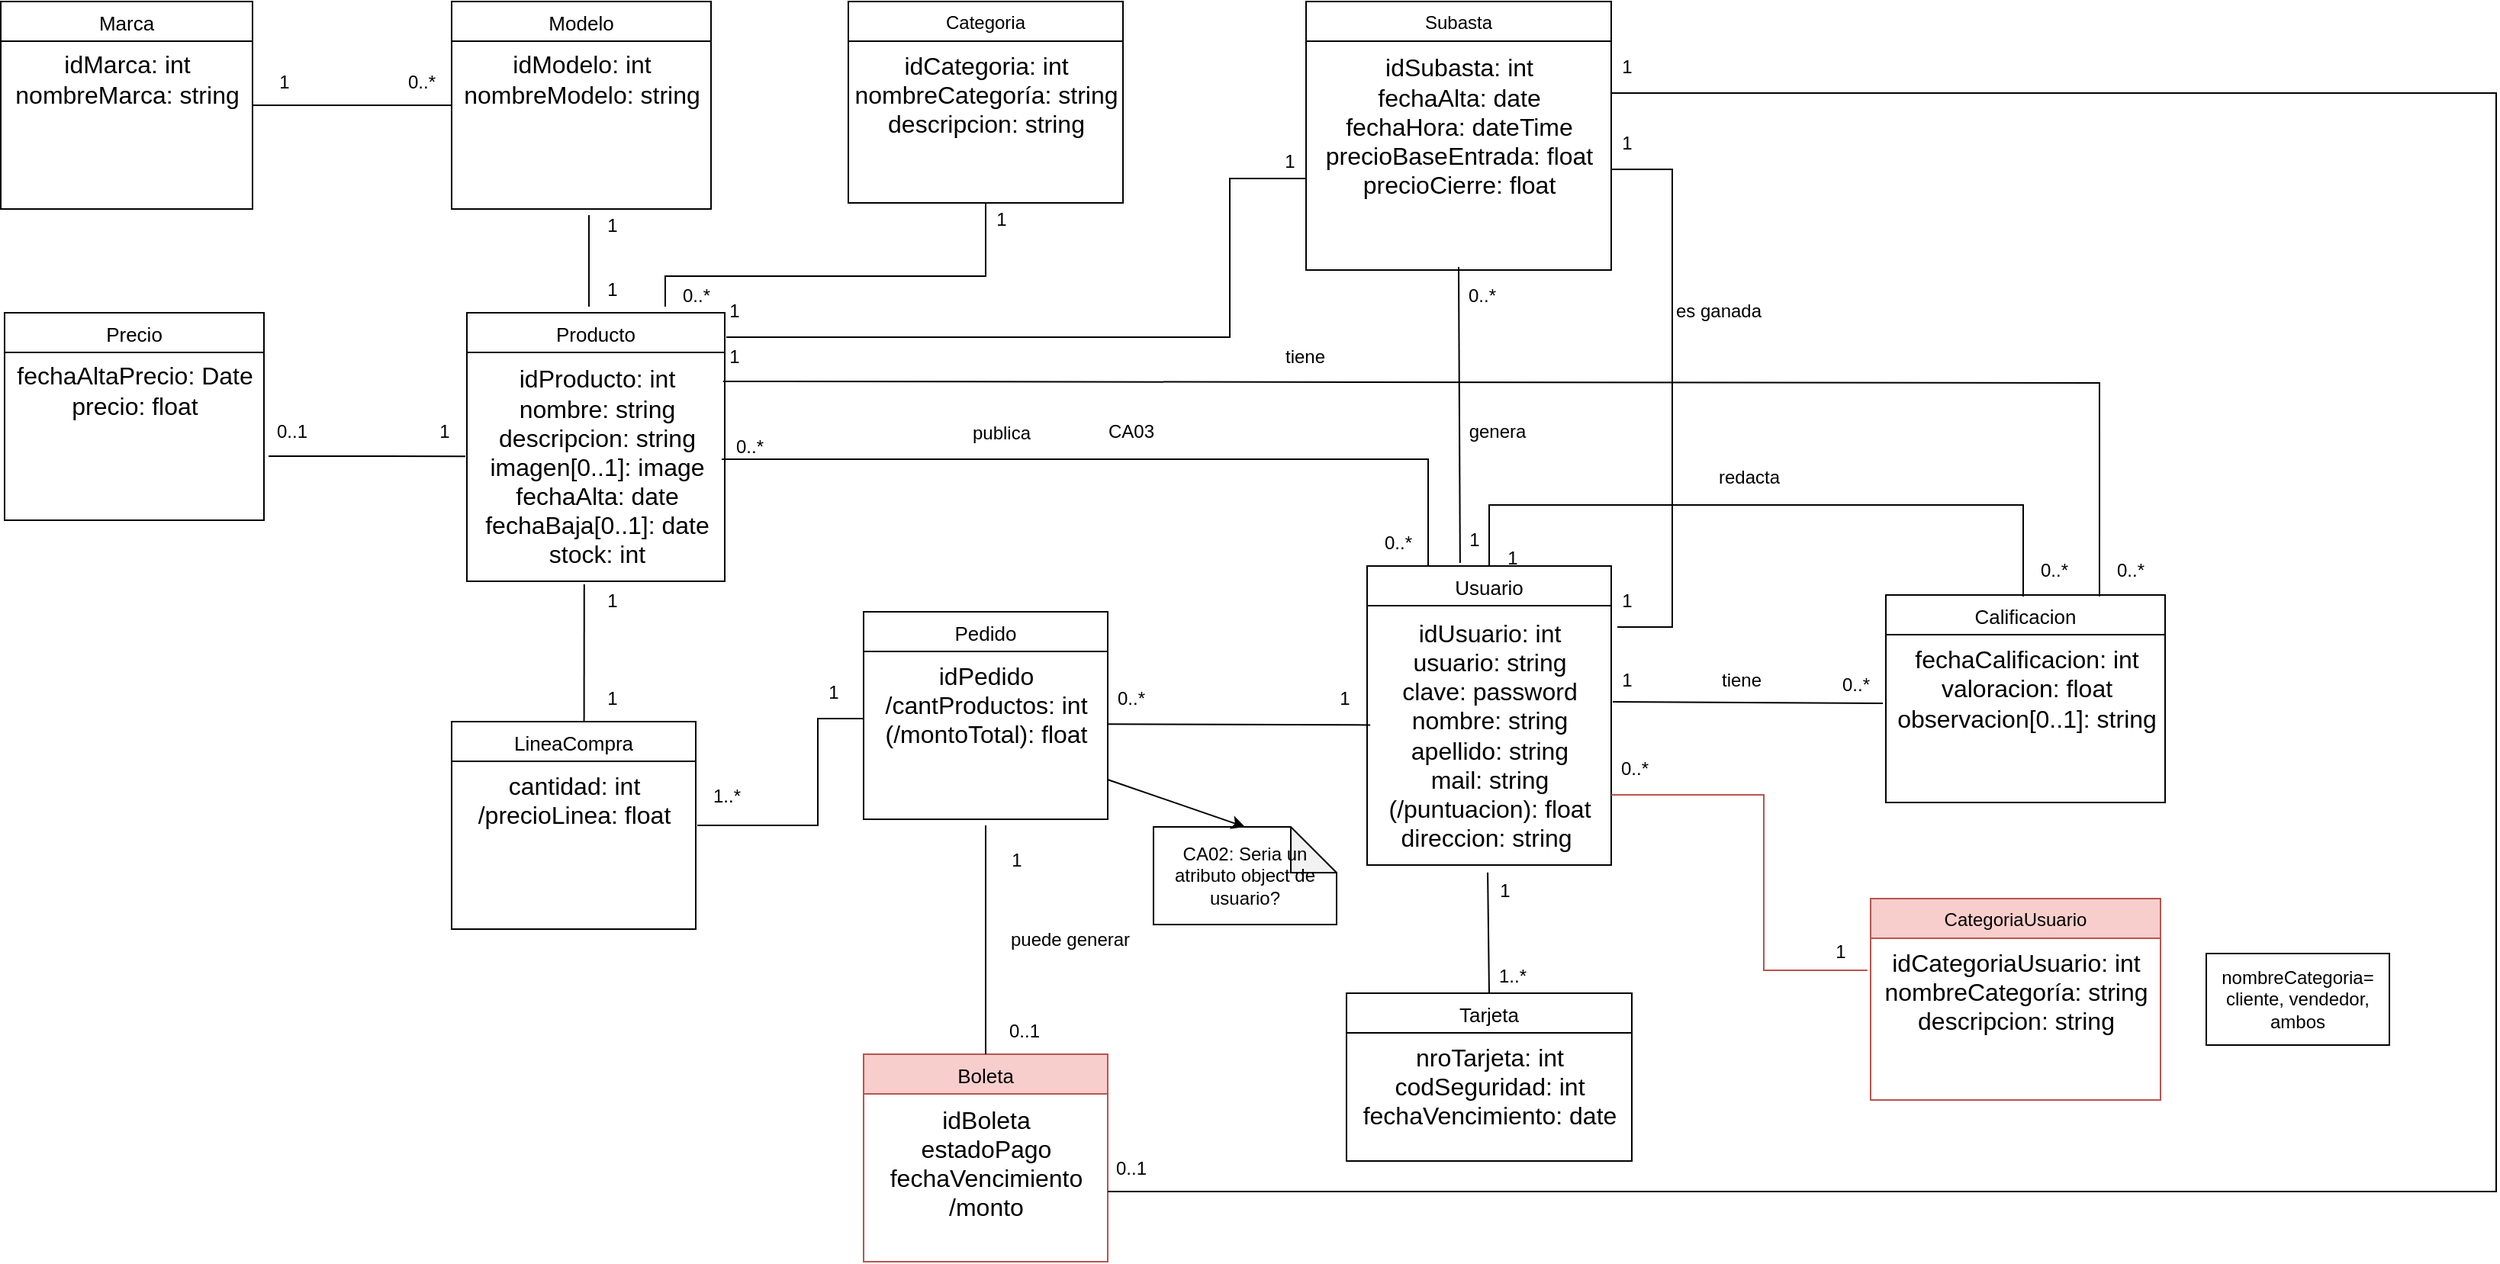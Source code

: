 <mxfile version="24.2.2" type="github">
  <diagram name="diagramaClasesSvS" id="uobrlc5QwxZ93EzpMw6y">
    <mxGraphModel dx="2796" dy="868" grid="1" gridSize="10" guides="1" tooltips="1" connect="1" arrows="1" fold="1" page="1" pageScale="1" pageWidth="827" pageHeight="1169" math="0" shadow="0">
      <root>
        <mxCell id="AqabxxaaFR3CiJ1AvPnt-0" />
        <mxCell id="AqabxxaaFR3CiJ1AvPnt-1" parent="AqabxxaaFR3CiJ1AvPnt-0" />
        <mxCell id="AqabxxaaFR3CiJ1AvPnt-2" value="Usuario" style="swimlane;fontStyle=0;align=center;verticalAlign=top;childLayout=stackLayout;horizontal=1;startSize=26;horizontalStack=0;resizeParent=1;resizeLast=0;collapsible=1;marginBottom=0;rounded=0;shadow=0;strokeWidth=1;fontSize=13;" parent="AqabxxaaFR3CiJ1AvPnt-1" vertex="1">
          <mxGeometry x="480" y="430" width="160" height="196" as="geometry">
            <mxRectangle x="340" y="380" width="170" height="26" as="alternateBounds" />
          </mxGeometry>
        </mxCell>
        <mxCell id="AqabxxaaFR3CiJ1AvPnt-3" value="&lt;div&gt;idUsuario: int&lt;/div&gt;usuario: string&lt;div&gt;clave: password&lt;/div&gt;&lt;div&gt;nombre: string&lt;/div&gt;&lt;div&gt;apellido: string&lt;/div&gt;&lt;div&gt;mail: string&lt;/div&gt;&lt;div&gt;(/puntuacion): float&lt;/div&gt;&lt;div&gt;direccion: string&amp;nbsp;&lt;/div&gt;" style="text;html=1;align=center;verticalAlign=middle;resizable=0;points=[];autosize=1;strokeColor=none;fillColor=none;fontSize=16;" parent="AqabxxaaFR3CiJ1AvPnt-2" vertex="1">
          <mxGeometry y="26" width="160" height="170" as="geometry" />
        </mxCell>
        <mxCell id="AqabxxaaFR3CiJ1AvPnt-4" value="Categoria" style="swimlane;fontStyle=0;align=center;verticalAlign=top;childLayout=stackLayout;horizontal=1;startSize=26;horizontalStack=0;resizeParent=1;resizeLast=0;collapsible=1;marginBottom=0;rounded=0;shadow=0;strokeWidth=1;" parent="AqabxxaaFR3CiJ1AvPnt-1" vertex="1">
          <mxGeometry x="140" y="60" width="180" height="132" as="geometry">
            <mxRectangle x="550" y="140" width="160" height="26" as="alternateBounds" />
          </mxGeometry>
        </mxCell>
        <mxCell id="AqabxxaaFR3CiJ1AvPnt-5" value="&lt;div&gt;idCategoria: int&lt;/div&gt;nombreCategoría: string&lt;div&gt;descripcion: string&lt;/div&gt;" style="text;html=1;align=center;verticalAlign=middle;resizable=0;points=[];autosize=1;strokeColor=none;fillColor=none;fontSize=16;" parent="AqabxxaaFR3CiJ1AvPnt-4" vertex="1">
          <mxGeometry y="26" width="180" height="70" as="geometry" />
        </mxCell>
        <mxCell id="AqabxxaaFR3CiJ1AvPnt-6" value="Producto" style="swimlane;fontStyle=0;align=center;verticalAlign=top;childLayout=stackLayout;horizontal=1;startSize=26;horizontalStack=0;resizeParent=1;resizeLast=0;collapsible=1;marginBottom=0;rounded=0;shadow=0;strokeWidth=1;fontSize=13;" parent="AqabxxaaFR3CiJ1AvPnt-1" vertex="1">
          <mxGeometry x="-110" y="264" width="169" height="176" as="geometry">
            <mxRectangle x="340" y="380" width="170" height="26" as="alternateBounds" />
          </mxGeometry>
        </mxCell>
        <mxCell id="AqabxxaaFR3CiJ1AvPnt-7" value="&lt;div&gt;idProducto: int&lt;/div&gt;nombre: string&lt;div&gt;descripcion: string&lt;/div&gt;&lt;div&gt;imagen[0..1]: image&lt;/div&gt;&lt;div&gt;fechaAlta: date&lt;/div&gt;&lt;div&gt;fechaBaja[0..1]: date&lt;/div&gt;&lt;div&gt;stock: int&lt;/div&gt;" style="text;html=1;align=center;verticalAlign=middle;resizable=0;points=[];autosize=1;strokeColor=none;fillColor=none;fontSize=16;" parent="AqabxxaaFR3CiJ1AvPnt-6" vertex="1">
          <mxGeometry y="26" width="169" height="150" as="geometry" />
        </mxCell>
        <mxCell id="AqabxxaaFR3CiJ1AvPnt-8" value="Precio" style="swimlane;fontStyle=0;align=center;verticalAlign=top;childLayout=stackLayout;horizontal=1;startSize=26;horizontalStack=0;resizeParent=1;resizeLast=0;collapsible=1;marginBottom=0;rounded=0;shadow=0;strokeWidth=1;fontSize=13;" parent="AqabxxaaFR3CiJ1AvPnt-1" vertex="1">
          <mxGeometry x="-413" y="264" width="170" height="136" as="geometry">
            <mxRectangle x="340" y="380" width="170" height="26" as="alternateBounds" />
          </mxGeometry>
        </mxCell>
        <mxCell id="AqabxxaaFR3CiJ1AvPnt-9" value="fechaAltaPrecio: Date&lt;div&gt;precio: float&lt;/div&gt;" style="text;html=1;align=center;verticalAlign=middle;resizable=0;points=[];autosize=1;strokeColor=none;fillColor=none;fontSize=16;" parent="AqabxxaaFR3CiJ1AvPnt-8" vertex="1">
          <mxGeometry y="26" width="170" height="50" as="geometry" />
        </mxCell>
        <mxCell id="AqabxxaaFR3CiJ1AvPnt-16" style="edgeStyle=none;curved=1;rounded=0;orthogonalLoop=1;jettySize=auto;html=1;fontSize=12;startSize=8;endSize=8;endArrow=none;endFill=0;entryX=-0.006;entryY=0.454;entryDx=0;entryDy=0;entryPerimeter=0;" parent="AqabxxaaFR3CiJ1AvPnt-1" target="AqabxxaaFR3CiJ1AvPnt-7" edge="1">
          <mxGeometry relative="1" as="geometry">
            <mxPoint x="-107" y="331" as="targetPoint" />
            <mxPoint x="-240" y="358" as="sourcePoint" />
          </mxGeometry>
        </mxCell>
        <mxCell id="AqabxxaaFR3CiJ1AvPnt-18" value="Modelo" style="swimlane;fontStyle=0;align=center;verticalAlign=top;childLayout=stackLayout;horizontal=1;startSize=26;horizontalStack=0;resizeParent=1;resizeLast=0;collapsible=1;marginBottom=0;rounded=0;shadow=0;strokeWidth=1;fontSize=13;" parent="AqabxxaaFR3CiJ1AvPnt-1" vertex="1">
          <mxGeometry x="-120" y="60" width="170" height="136" as="geometry">
            <mxRectangle x="340" y="380" width="170" height="26" as="alternateBounds" />
          </mxGeometry>
        </mxCell>
        <mxCell id="AqabxxaaFR3CiJ1AvPnt-19" value="&lt;div&gt;idModelo: int&lt;/div&gt;nombreModelo: string" style="text;html=1;align=center;verticalAlign=middle;resizable=0;points=[];autosize=1;strokeColor=none;fillColor=none;fontSize=16;" parent="AqabxxaaFR3CiJ1AvPnt-18" vertex="1">
          <mxGeometry y="26" width="170" height="50" as="geometry" />
        </mxCell>
        <mxCell id="AqabxxaaFR3CiJ1AvPnt-21" style="edgeStyle=none;curved=1;rounded=0;orthogonalLoop=1;jettySize=auto;html=1;entryX=0;entryY=0.5;entryDx=0;entryDy=0;fontSize=12;startSize=8;endSize=8;endArrow=none;endFill=0;" parent="AqabxxaaFR3CiJ1AvPnt-1" source="AqabxxaaFR3CiJ1AvPnt-22" target="AqabxxaaFR3CiJ1AvPnt-18" edge="1">
          <mxGeometry relative="1" as="geometry" />
        </mxCell>
        <mxCell id="AqabxxaaFR3CiJ1AvPnt-22" value="Marca" style="swimlane;fontStyle=0;align=center;verticalAlign=top;childLayout=stackLayout;horizontal=1;startSize=26;horizontalStack=0;resizeParent=1;resizeLast=0;collapsible=1;marginBottom=0;rounded=0;shadow=0;strokeWidth=1;fontSize=13;" parent="AqabxxaaFR3CiJ1AvPnt-1" vertex="1">
          <mxGeometry x="-415.5" y="60" width="165" height="136" as="geometry">
            <mxRectangle x="340" y="380" width="170" height="26" as="alternateBounds" />
          </mxGeometry>
        </mxCell>
        <mxCell id="AqabxxaaFR3CiJ1AvPnt-23" value="&lt;div&gt;idMarca: int&lt;/div&gt;nombreMarca: string" style="text;html=1;align=center;verticalAlign=middle;resizable=0;points=[];autosize=1;strokeColor=none;fillColor=none;fontSize=16;" parent="AqabxxaaFR3CiJ1AvPnt-22" vertex="1">
          <mxGeometry y="26" width="165" height="50" as="geometry" />
        </mxCell>
        <mxCell id="AqabxxaaFR3CiJ1AvPnt-24" value="Calificacion" style="swimlane;fontStyle=0;align=center;verticalAlign=top;childLayout=stackLayout;horizontal=1;startSize=26;horizontalStack=0;resizeParent=1;resizeLast=0;collapsible=1;marginBottom=0;rounded=0;shadow=0;strokeWidth=1;fontSize=13;" parent="AqabxxaaFR3CiJ1AvPnt-1" vertex="1">
          <mxGeometry x="820" y="449" width="183" height="136" as="geometry">
            <mxRectangle x="340" y="380" width="170" height="26" as="alternateBounds" />
          </mxGeometry>
        </mxCell>
        <mxCell id="AqabxxaaFR3CiJ1AvPnt-25" value="&lt;div&gt;fechaCalificacion: int&lt;/div&gt;valoracion: float&lt;div&gt;observacion[0..1]: string&lt;br&gt;&lt;div&gt;&lt;br&gt;&lt;/div&gt;&lt;/div&gt;" style="text;html=1;align=center;verticalAlign=middle;resizable=0;points=[];autosize=1;strokeColor=none;fillColor=none;fontSize=16;" parent="AqabxxaaFR3CiJ1AvPnt-24" vertex="1">
          <mxGeometry y="26" width="183" height="90" as="geometry" />
        </mxCell>
        <mxCell id="Qm0mAu9XDyj_B8wbn4-K-0" value="" style="endArrow=none;html=1;rounded=0;exitX=0.2;exitY=0.967;exitDx=0;exitDy=0;exitPerimeter=0;entryX=0.95;entryY=0.9;entryDx=0;entryDy=0;entryPerimeter=0;" parent="AqabxxaaFR3CiJ1AvPnt-1" source="Qm0mAu9XDyj_B8wbn4-K-1" target="Qm0mAu9XDyj_B8wbn4-K-2" edge="1">
          <mxGeometry width="50" height="50" relative="1" as="geometry">
            <mxPoint x="770" y="560" as="sourcePoint" />
            <mxPoint x="820" y="510" as="targetPoint" />
          </mxGeometry>
        </mxCell>
        <mxCell id="Qm0mAu9XDyj_B8wbn4-K-1" value="1" style="text;html=1;align=center;verticalAlign=middle;resizable=0;points=[];autosize=1;strokeColor=none;fillColor=none;" parent="AqabxxaaFR3CiJ1AvPnt-1" vertex="1">
          <mxGeometry x="635" y="490" width="30" height="30" as="geometry" />
        </mxCell>
        <mxCell id="Qm0mAu9XDyj_B8wbn4-K-2" value="0..*" style="text;html=1;align=center;verticalAlign=middle;resizable=0;points=[];autosize=1;strokeColor=none;fillColor=none;" parent="AqabxxaaFR3CiJ1AvPnt-1" vertex="1">
          <mxGeometry x="780" y="493" width="40" height="30" as="geometry" />
        </mxCell>
        <mxCell id="Qm0mAu9XDyj_B8wbn4-K-4" value="" style="endArrow=none;html=1;rounded=0;entryX=0.5;entryY=0;entryDx=0;entryDy=0;" parent="AqabxxaaFR3CiJ1AvPnt-1" target="AqabxxaaFR3CiJ1AvPnt-2" edge="1">
          <mxGeometry width="50" height="50" relative="1" as="geometry">
            <mxPoint x="910" y="450" as="sourcePoint" />
            <mxPoint x="960" y="400" as="targetPoint" />
            <Array as="points">
              <mxPoint x="910" y="390" />
              <mxPoint x="740" y="390" />
              <mxPoint x="560" y="390" />
            </Array>
          </mxGeometry>
        </mxCell>
        <mxCell id="Qm0mAu9XDyj_B8wbn4-K-5" value="tiene" style="text;html=1;align=center;verticalAlign=middle;resizable=0;points=[];autosize=1;strokeColor=none;fillColor=none;" parent="AqabxxaaFR3CiJ1AvPnt-1" vertex="1">
          <mxGeometry x="700" y="490" width="50" height="30" as="geometry" />
        </mxCell>
        <mxCell id="Qm0mAu9XDyj_B8wbn4-K-6" value="1" style="text;html=1;align=center;verticalAlign=middle;resizable=0;points=[];autosize=1;strokeColor=none;fillColor=none;" parent="AqabxxaaFR3CiJ1AvPnt-1" vertex="1">
          <mxGeometry x="560" y="410" width="30" height="30" as="geometry" />
        </mxCell>
        <mxCell id="Qm0mAu9XDyj_B8wbn4-K-7" value="redacta" style="text;html=1;align=center;verticalAlign=middle;resizable=0;points=[];autosize=1;strokeColor=none;fillColor=none;" parent="AqabxxaaFR3CiJ1AvPnt-1" vertex="1">
          <mxGeometry x="700" y="357" width="60" height="30" as="geometry" />
        </mxCell>
        <mxCell id="Qm0mAu9XDyj_B8wbn4-K-8" value="0..*" style="text;html=1;align=center;verticalAlign=middle;resizable=0;points=[];autosize=1;strokeColor=none;fillColor=none;" parent="AqabxxaaFR3CiJ1AvPnt-1" vertex="1">
          <mxGeometry x="910" y="418" width="40" height="30" as="geometry" />
        </mxCell>
        <mxCell id="Qm0mAu9XDyj_B8wbn4-K-11" value="Pedido" style="swimlane;fontStyle=0;align=center;verticalAlign=top;childLayout=stackLayout;horizontal=1;startSize=26;horizontalStack=0;resizeParent=1;resizeLast=0;collapsible=1;marginBottom=0;rounded=0;shadow=0;strokeWidth=1;fontSize=13;" parent="AqabxxaaFR3CiJ1AvPnt-1" vertex="1">
          <mxGeometry x="150" y="460" width="160" height="136" as="geometry">
            <mxRectangle x="340" y="380" width="170" height="26" as="alternateBounds" />
          </mxGeometry>
        </mxCell>
        <mxCell id="Qm0mAu9XDyj_B8wbn4-K-12" value="&lt;div&gt;idPedido&lt;/div&gt;&lt;div&gt;/cantProductos: int&lt;/div&gt;&lt;div&gt;(/montoTotal): float&lt;/div&gt;" style="text;html=1;align=center;verticalAlign=middle;resizable=0;points=[];autosize=1;strokeColor=none;fillColor=none;fontSize=16;" parent="Qm0mAu9XDyj_B8wbn4-K-11" vertex="1">
          <mxGeometry y="26" width="160" height="70" as="geometry" />
        </mxCell>
        <mxCell id="Qm0mAu9XDyj_B8wbn4-K-13" value="" style="endArrow=none;html=1;rounded=0;exitX=1;exitY=0.68;exitDx=0;exitDy=0;exitPerimeter=0;entryX=0.013;entryY=0.46;entryDx=0;entryDy=0;entryPerimeter=0;" parent="AqabxxaaFR3CiJ1AvPnt-1" source="Qm0mAu9XDyj_B8wbn4-K-12" target="AqabxxaaFR3CiJ1AvPnt-3" edge="1">
          <mxGeometry width="50" height="50" relative="1" as="geometry">
            <mxPoint x="430" y="570" as="sourcePoint" />
            <mxPoint x="480" y="520" as="targetPoint" />
          </mxGeometry>
        </mxCell>
        <mxCell id="Qm0mAu9XDyj_B8wbn4-K-14" value="1" style="text;html=1;align=center;verticalAlign=middle;resizable=0;points=[];autosize=1;strokeColor=none;fillColor=none;" parent="AqabxxaaFR3CiJ1AvPnt-1" vertex="1">
          <mxGeometry x="450" y="502" width="30" height="30" as="geometry" />
        </mxCell>
        <mxCell id="Qm0mAu9XDyj_B8wbn4-K-15" value="0..*" style="text;html=1;align=center;verticalAlign=middle;resizable=0;points=[];autosize=1;strokeColor=none;fillColor=none;rotation=0;" parent="AqabxxaaFR3CiJ1AvPnt-1" vertex="1">
          <mxGeometry x="305" y="502" width="40" height="30" as="geometry" />
        </mxCell>
        <mxCell id="Qm0mAu9XDyj_B8wbn4-K-16" value="CA02: Seria un atributo object de usuario?" style="shape=note;whiteSpace=wrap;html=1;backgroundOutline=1;darkOpacity=0.05;" parent="AqabxxaaFR3CiJ1AvPnt-1" vertex="1">
          <mxGeometry x="340" y="601" width="120" height="64" as="geometry" />
        </mxCell>
        <mxCell id="Qm0mAu9XDyj_B8wbn4-K-17" value="" style="endArrow=classic;html=1;rounded=0;entryX=0.5;entryY=0;entryDx=0;entryDy=0;entryPerimeter=0;" parent="AqabxxaaFR3CiJ1AvPnt-1" target="Qm0mAu9XDyj_B8wbn4-K-16" edge="1">
          <mxGeometry width="50" height="50" relative="1" as="geometry">
            <mxPoint x="310" y="570" as="sourcePoint" />
            <mxPoint x="450" y="540" as="targetPoint" />
          </mxGeometry>
        </mxCell>
        <mxCell id="Qm0mAu9XDyj_B8wbn4-K-18" value="LineaCompra" style="swimlane;fontStyle=0;align=center;verticalAlign=top;childLayout=stackLayout;horizontal=1;startSize=26;horizontalStack=0;resizeParent=1;resizeLast=0;collapsible=1;marginBottom=0;rounded=0;shadow=0;strokeWidth=1;fontSize=13;" parent="AqabxxaaFR3CiJ1AvPnt-1" vertex="1">
          <mxGeometry x="-120" y="532" width="160" height="136" as="geometry">
            <mxRectangle x="340" y="380" width="170" height="26" as="alternateBounds" />
          </mxGeometry>
        </mxCell>
        <mxCell id="Qm0mAu9XDyj_B8wbn4-K-19" value="cantidad: int&lt;div&gt;/precioLinea: float&lt;br&gt;&lt;div&gt;&lt;br&gt;&lt;/div&gt;&lt;/div&gt;" style="text;html=1;align=center;verticalAlign=middle;resizable=0;points=[];autosize=1;strokeColor=none;fillColor=none;fontSize=16;" parent="Qm0mAu9XDyj_B8wbn4-K-18" vertex="1">
          <mxGeometry y="26" width="160" height="70" as="geometry" />
        </mxCell>
        <mxCell id="Qm0mAu9XDyj_B8wbn4-K-20" value="" style="endArrow=none;html=1;rounded=0;" parent="AqabxxaaFR3CiJ1AvPnt-1" edge="1">
          <mxGeometry width="50" height="50" relative="1" as="geometry">
            <mxPoint x="41" y="600" as="sourcePoint" />
            <mxPoint x="150" y="530" as="targetPoint" />
            <Array as="points">
              <mxPoint x="120" y="600" />
              <mxPoint x="120" y="530" />
            </Array>
          </mxGeometry>
        </mxCell>
        <mxCell id="Qm0mAu9XDyj_B8wbn4-K-21" value="1" style="text;html=1;align=center;verticalAlign=middle;resizable=0;points=[];autosize=1;strokeColor=none;fillColor=none;" parent="AqabxxaaFR3CiJ1AvPnt-1" vertex="1">
          <mxGeometry x="115" y="498" width="30" height="30" as="geometry" />
        </mxCell>
        <mxCell id="Qm0mAu9XDyj_B8wbn4-K-22" value="1..*" style="text;html=1;align=center;verticalAlign=middle;resizable=0;points=[];autosize=1;strokeColor=none;fillColor=none;" parent="AqabxxaaFR3CiJ1AvPnt-1" vertex="1">
          <mxGeometry x="40" y="566" width="40" height="30" as="geometry" />
        </mxCell>
        <mxCell id="Qm0mAu9XDyj_B8wbn4-K-24" value="" style="endArrow=none;html=1;rounded=0;entryX=0.455;entryY=1.013;entryDx=0;entryDy=0;entryPerimeter=0;" parent="AqabxxaaFR3CiJ1AvPnt-1" target="AqabxxaaFR3CiJ1AvPnt-7" edge="1">
          <mxGeometry width="50" height="50" relative="1" as="geometry">
            <mxPoint x="-33.203" y="532.5" as="sourcePoint" />
            <mxPoint x="-60" y="483.5" as="targetPoint" />
          </mxGeometry>
        </mxCell>
        <mxCell id="Qm0mAu9XDyj_B8wbn4-K-25" value="1" style="text;html=1;align=center;verticalAlign=middle;resizable=0;points=[];autosize=1;strokeColor=none;fillColor=none;" parent="AqabxxaaFR3CiJ1AvPnt-1" vertex="1">
          <mxGeometry x="-30" y="502" width="30" height="30" as="geometry" />
        </mxCell>
        <mxCell id="Qm0mAu9XDyj_B8wbn4-K-28" value="" style="endArrow=none;html=1;rounded=0;" parent="AqabxxaaFR3CiJ1AvPnt-1" edge="1">
          <mxGeometry width="50" height="50" relative="1" as="geometry">
            <mxPoint x="-30" y="260" as="sourcePoint" />
            <mxPoint x="-30" y="200" as="targetPoint" />
          </mxGeometry>
        </mxCell>
        <mxCell id="Qm0mAu9XDyj_B8wbn4-K-29" value="1" style="text;html=1;align=center;verticalAlign=middle;resizable=0;points=[];autosize=1;strokeColor=none;fillColor=none;" parent="AqabxxaaFR3CiJ1AvPnt-1" vertex="1">
          <mxGeometry x="-30" y="234" width="30" height="30" as="geometry" />
        </mxCell>
        <mxCell id="Qm0mAu9XDyj_B8wbn4-K-30" value="1" style="text;html=1;align=center;verticalAlign=middle;resizable=0;points=[];autosize=1;strokeColor=none;fillColor=none;" parent="AqabxxaaFR3CiJ1AvPnt-1" vertex="1">
          <mxGeometry x="-30" y="192" width="30" height="30" as="geometry" />
        </mxCell>
        <mxCell id="Qm0mAu9XDyj_B8wbn4-K-31" value="0..*" style="text;html=1;align=center;verticalAlign=middle;resizable=0;points=[];autosize=1;strokeColor=none;fillColor=none;" parent="AqabxxaaFR3CiJ1AvPnt-1" vertex="1">
          <mxGeometry x="-160" y="98" width="40" height="30" as="geometry" />
        </mxCell>
        <mxCell id="Qm0mAu9XDyj_B8wbn4-K-32" value="1" style="text;html=1;align=center;verticalAlign=middle;resizable=0;points=[];autosize=1;strokeColor=none;fillColor=none;" parent="AqabxxaaFR3CiJ1AvPnt-1" vertex="1">
          <mxGeometry x="-245" y="98" width="30" height="30" as="geometry" />
        </mxCell>
        <mxCell id="Qm0mAu9XDyj_B8wbn4-K-33" value="" style="endArrow=none;html=1;rounded=0;entryX=0.5;entryY=1;entryDx=0;entryDy=0;" parent="AqabxxaaFR3CiJ1AvPnt-1" target="AqabxxaaFR3CiJ1AvPnt-4" edge="1">
          <mxGeometry width="50" height="50" relative="1" as="geometry">
            <mxPoint x="20" y="260" as="sourcePoint" />
            <mxPoint x="70" y="210" as="targetPoint" />
            <Array as="points">
              <mxPoint x="20" y="240" />
              <mxPoint x="230" y="240" />
            </Array>
          </mxGeometry>
        </mxCell>
        <mxCell id="Qm0mAu9XDyj_B8wbn4-K-34" value="0..*" style="text;html=1;align=center;verticalAlign=middle;resizable=0;points=[];autosize=1;strokeColor=none;fillColor=none;" parent="AqabxxaaFR3CiJ1AvPnt-1" vertex="1">
          <mxGeometry x="20" y="238" width="40" height="30" as="geometry" />
        </mxCell>
        <mxCell id="Qm0mAu9XDyj_B8wbn4-K-35" value="1" style="text;html=1;align=center;verticalAlign=middle;resizable=0;points=[];autosize=1;strokeColor=none;fillColor=none;" parent="AqabxxaaFR3CiJ1AvPnt-1" vertex="1">
          <mxGeometry x="225" y="188" width="30" height="30" as="geometry" />
        </mxCell>
        <mxCell id="Qm0mAu9XDyj_B8wbn4-K-36" value="" style="endArrow=none;html=1;rounded=0;entryX=0.765;entryY=0.007;entryDx=0;entryDy=0;exitX=0.267;exitY=1.033;exitDx=0;exitDy=0;exitPerimeter=0;entryPerimeter=0;" parent="AqabxxaaFR3CiJ1AvPnt-1" source="Qm0mAu9XDyj_B8wbn4-K-37" target="AqabxxaaFR3CiJ1AvPnt-24" edge="1">
          <mxGeometry width="50" height="50" relative="1" as="geometry">
            <mxPoint x="50" y="310" as="sourcePoint" />
            <mxPoint x="100" y="260" as="targetPoint" />
            <Array as="points">
              <mxPoint x="960" y="310" />
            </Array>
          </mxGeometry>
        </mxCell>
        <mxCell id="Qm0mAu9XDyj_B8wbn4-K-37" value="1" style="text;html=1;align=center;verticalAlign=middle;resizable=0;points=[];autosize=1;strokeColor=none;fillColor=none;" parent="AqabxxaaFR3CiJ1AvPnt-1" vertex="1">
          <mxGeometry x="50" y="278" width="30" height="30" as="geometry" />
        </mxCell>
        <mxCell id="Qm0mAu9XDyj_B8wbn4-K-40" value="0..*" style="text;html=1;align=center;verticalAlign=middle;resizable=0;points=[];autosize=1;strokeColor=none;fillColor=none;" parent="AqabxxaaFR3CiJ1AvPnt-1" vertex="1">
          <mxGeometry x="960" y="418" width="40" height="30" as="geometry" />
        </mxCell>
        <mxCell id="Qm0mAu9XDyj_B8wbn4-K-41" value="tiene" style="text;html=1;align=center;verticalAlign=middle;resizable=0;points=[];autosize=1;strokeColor=none;fillColor=none;" parent="AqabxxaaFR3CiJ1AvPnt-1" vertex="1">
          <mxGeometry x="414" y="278" width="50" height="30" as="geometry" />
        </mxCell>
        <mxCell id="Qm0mAu9XDyj_B8wbn4-K-42" value="Boleta" style="swimlane;fontStyle=0;align=center;verticalAlign=top;childLayout=stackLayout;horizontal=1;startSize=26;horizontalStack=0;resizeParent=1;resizeLast=0;collapsible=1;marginBottom=0;rounded=0;shadow=0;strokeWidth=1;fontSize=13;fillColor=#f8cecc;strokeColor=#b85450;" parent="AqabxxaaFR3CiJ1AvPnt-1" vertex="1">
          <mxGeometry x="150" y="750" width="160" height="136" as="geometry">
            <mxRectangle x="340" y="380" width="170" height="26" as="alternateBounds" />
          </mxGeometry>
        </mxCell>
        <mxCell id="Qm0mAu9XDyj_B8wbn4-K-43" value="&lt;div&gt;idBoleta&lt;/div&gt;estadoPago&lt;div&gt;fechaVencimiento&lt;br&gt;&lt;div&gt;/monto&lt;/div&gt;&lt;/div&gt;&lt;div&gt;&lt;br&gt;&lt;/div&gt;" style="text;html=1;align=center;verticalAlign=middle;resizable=0;points=[];autosize=1;strokeColor=none;fillColor=none;fontSize=16;" parent="Qm0mAu9XDyj_B8wbn4-K-42" vertex="1">
          <mxGeometry y="26" width="160" height="110" as="geometry" />
        </mxCell>
        <mxCell id="Qm0mAu9XDyj_B8wbn4-K-51" value="0..1" style="text;html=1;align=center;verticalAlign=middle;resizable=0;points=[];autosize=1;strokeColor=none;fillColor=none;" parent="AqabxxaaFR3CiJ1AvPnt-1" vertex="1">
          <mxGeometry x="235" y="720" width="40" height="30" as="geometry" />
        </mxCell>
        <mxCell id="Qm0mAu9XDyj_B8wbn4-K-52" value="1" style="text;html=1;align=center;verticalAlign=middle;resizable=0;points=[];autosize=1;strokeColor=none;fillColor=none;" parent="AqabxxaaFR3CiJ1AvPnt-1" vertex="1">
          <mxGeometry x="235" y="608" width="30" height="30" as="geometry" />
        </mxCell>
        <mxCell id="Qm0mAu9XDyj_B8wbn4-K-53" value="puede generar" style="text;html=1;align=center;verticalAlign=middle;resizable=0;points=[];autosize=1;strokeColor=none;fillColor=none;" parent="AqabxxaaFR3CiJ1AvPnt-1" vertex="1">
          <mxGeometry x="235" y="660" width="100" height="30" as="geometry" />
        </mxCell>
        <mxCell id="Qm0mAu9XDyj_B8wbn4-K-55" value="CategoriaUsuario" style="swimlane;fontStyle=0;align=center;verticalAlign=top;childLayout=stackLayout;horizontal=1;startSize=26;horizontalStack=0;resizeParent=1;resizeLast=0;collapsible=1;marginBottom=0;rounded=0;shadow=0;strokeWidth=1;fillColor=#f8cecc;strokeColor=#b85450;" parent="AqabxxaaFR3CiJ1AvPnt-1" vertex="1">
          <mxGeometry x="810" y="648" width="190" height="132" as="geometry">
            <mxRectangle x="550" y="140" width="160" height="26" as="alternateBounds" />
          </mxGeometry>
        </mxCell>
        <mxCell id="Qm0mAu9XDyj_B8wbn4-K-56" value="&lt;div&gt;idCategoriaUsuario: int&lt;/div&gt;nombreCategoría: string&lt;div&gt;descripcion: string&lt;/div&gt;" style="text;html=1;align=center;verticalAlign=middle;resizable=0;points=[];autosize=1;strokeColor=none;fillColor=none;fontSize=16;" parent="Qm0mAu9XDyj_B8wbn4-K-55" vertex="1">
          <mxGeometry y="26" width="190" height="70" as="geometry" />
        </mxCell>
        <mxCell id="Qm0mAu9XDyj_B8wbn4-K-57" value="" style="endArrow=none;html=1;rounded=0;entryX=-0.011;entryY=0.3;entryDx=0;entryDy=0;entryPerimeter=0;fillColor=#f8cecc;strokeColor=#b85450;" parent="AqabxxaaFR3CiJ1AvPnt-1" target="Qm0mAu9XDyj_B8wbn4-K-56" edge="1">
          <mxGeometry width="50" height="50" relative="1" as="geometry">
            <mxPoint x="640" y="580" as="sourcePoint" />
            <mxPoint x="690" y="530" as="targetPoint" />
            <Array as="points">
              <mxPoint x="740" y="580" />
              <mxPoint x="740" y="695" />
            </Array>
          </mxGeometry>
        </mxCell>
        <mxCell id="Qm0mAu9XDyj_B8wbn4-K-58" value="0..*" style="text;html=1;align=center;verticalAlign=middle;resizable=0;points=[];autosize=1;strokeColor=none;fillColor=none;" parent="AqabxxaaFR3CiJ1AvPnt-1" vertex="1">
          <mxGeometry x="635" y="548" width="40" height="30" as="geometry" />
        </mxCell>
        <mxCell id="Qm0mAu9XDyj_B8wbn4-K-59" value="1" style="text;html=1;align=center;verticalAlign=middle;resizable=0;points=[];autosize=1;strokeColor=none;fillColor=none;" parent="AqabxxaaFR3CiJ1AvPnt-1" vertex="1">
          <mxGeometry x="775" y="668" width="30" height="30" as="geometry" />
        </mxCell>
        <mxCell id="Qm0mAu9XDyj_B8wbn4-K-60" value="nombreCategoria= cliente, vendedor, ambos" style="rounded=0;whiteSpace=wrap;html=1;" parent="AqabxxaaFR3CiJ1AvPnt-1" vertex="1">
          <mxGeometry x="1030" y="684" width="120" height="60" as="geometry" />
        </mxCell>
        <mxCell id="Qm0mAu9XDyj_B8wbn4-K-62" value="" style="endArrow=none;html=1;rounded=0;entryX=0.25;entryY=0;entryDx=0;entryDy=0;exitX=0.05;exitY=0.767;exitDx=0;exitDy=0;exitPerimeter=0;" parent="AqabxxaaFR3CiJ1AvPnt-1" source="Qm0mAu9XDyj_B8wbn4-K-65" target="AqabxxaaFR3CiJ1AvPnt-2" edge="1">
          <mxGeometry width="50" height="50" relative="1" as="geometry">
            <mxPoint x="50" y="360" as="sourcePoint" />
            <mxPoint x="100" y="340" as="targetPoint" />
            <Array as="points">
              <mxPoint x="520" y="360" />
            </Array>
          </mxGeometry>
        </mxCell>
        <mxCell id="Qm0mAu9XDyj_B8wbn4-K-64" value="0..*" style="text;html=1;align=center;verticalAlign=middle;resizable=0;points=[];autosize=1;strokeColor=none;fillColor=none;" parent="AqabxxaaFR3CiJ1AvPnt-1" vertex="1">
          <mxGeometry x="480" y="400" width="40" height="30" as="geometry" />
        </mxCell>
        <mxCell id="Qm0mAu9XDyj_B8wbn4-K-65" value="0..*" style="text;html=1;align=center;verticalAlign=middle;resizable=0;points=[];autosize=1;strokeColor=none;fillColor=none;" parent="AqabxxaaFR3CiJ1AvPnt-1" vertex="1">
          <mxGeometry x="55" y="337" width="40" height="30" as="geometry" />
        </mxCell>
        <mxCell id="Qm0mAu9XDyj_B8wbn4-K-66" value="publica" style="text;html=1;align=center;verticalAlign=middle;resizable=0;points=[];autosize=1;strokeColor=none;fillColor=none;" parent="AqabxxaaFR3CiJ1AvPnt-1" vertex="1">
          <mxGeometry x="210" y="328" width="60" height="30" as="geometry" />
        </mxCell>
        <mxCell id="Qm0mAu9XDyj_B8wbn4-K-67" value="CA03" style="text;html=1;align=center;verticalAlign=middle;resizable=0;points=[];autosize=1;strokeColor=none;fillColor=none;" parent="AqabxxaaFR3CiJ1AvPnt-1" vertex="1">
          <mxGeometry x="300" y="327" width="50" height="30" as="geometry" />
        </mxCell>
        <mxCell id="Qm0mAu9XDyj_B8wbn4-K-72" value="1" style="text;html=1;align=center;verticalAlign=middle;resizable=0;points=[];autosize=1;strokeColor=none;fillColor=none;" parent="AqabxxaaFR3CiJ1AvPnt-1" vertex="1">
          <mxGeometry x="-140" y="327" width="30" height="30" as="geometry" />
        </mxCell>
        <mxCell id="Qm0mAu9XDyj_B8wbn4-K-73" value="0..1" style="text;html=1;align=center;verticalAlign=middle;resizable=0;points=[];autosize=1;strokeColor=none;fillColor=none;" parent="AqabxxaaFR3CiJ1AvPnt-1" vertex="1">
          <mxGeometry x="-245" y="327" width="40" height="30" as="geometry" />
        </mxCell>
        <mxCell id="Qm0mAu9XDyj_B8wbn4-K-74" value="Subasta" style="swimlane;fontStyle=0;align=center;verticalAlign=top;childLayout=stackLayout;horizontal=1;startSize=26;horizontalStack=0;resizeParent=1;resizeLast=0;collapsible=1;marginBottom=0;rounded=0;shadow=0;strokeWidth=1;" parent="AqabxxaaFR3CiJ1AvPnt-1" vertex="1">
          <mxGeometry x="440" y="60" width="200" height="176" as="geometry">
            <mxRectangle x="550" y="140" width="160" height="26" as="alternateBounds" />
          </mxGeometry>
        </mxCell>
        <mxCell id="Qm0mAu9XDyj_B8wbn4-K-75" value="&lt;div&gt;idSubasta: int&lt;/div&gt;&lt;div&gt;fechaAlta: date&lt;/div&gt;&lt;div&gt;fechaHora: dateTime&lt;/div&gt;&lt;div&gt;precioBaseEntrada: float&lt;/div&gt;&lt;div&gt;precioCierre: float&lt;/div&gt;&lt;div&gt;&lt;br&gt;&lt;/div&gt;&lt;div&gt;&lt;br&gt;&lt;/div&gt;" style="text;html=1;align=center;verticalAlign=middle;resizable=0;points=[];autosize=1;strokeColor=none;fillColor=none;fontSize=16;" parent="Qm0mAu9XDyj_B8wbn4-K-74" vertex="1">
          <mxGeometry y="26" width="200" height="150" as="geometry" />
        </mxCell>
        <mxCell id="Qm0mAu9XDyj_B8wbn4-K-76" value="" style="endArrow=none;html=1;rounded=0;exitX=0.381;exitY=-0.01;exitDx=0;exitDy=0;exitPerimeter=0;" parent="AqabxxaaFR3CiJ1AvPnt-1" source="AqabxxaaFR3CiJ1AvPnt-2" edge="1">
          <mxGeometry width="50" height="50" relative="1" as="geometry">
            <mxPoint x="490" y="284" as="sourcePoint" />
            <mxPoint x="540" y="234" as="targetPoint" />
          </mxGeometry>
        </mxCell>
        <mxCell id="Qm0mAu9XDyj_B8wbn4-K-77" value="1" style="text;html=1;align=center;verticalAlign=middle;resizable=0;points=[];autosize=1;strokeColor=none;fillColor=none;" parent="AqabxxaaFR3CiJ1AvPnt-1" vertex="1">
          <mxGeometry x="535" y="398" width="30" height="30" as="geometry" />
        </mxCell>
        <mxCell id="Qm0mAu9XDyj_B8wbn4-K-78" value="0..*" style="text;html=1;align=center;verticalAlign=middle;resizable=0;points=[];autosize=1;strokeColor=none;fillColor=none;" parent="AqabxxaaFR3CiJ1AvPnt-1" vertex="1">
          <mxGeometry x="535" y="238" width="40" height="30" as="geometry" />
        </mxCell>
        <mxCell id="Qm0mAu9XDyj_B8wbn4-K-79" value="" style="endArrow=none;html=1;rounded=0;" parent="AqabxxaaFR3CiJ1AvPnt-1" edge="1">
          <mxGeometry width="50" height="50" relative="1" as="geometry">
            <mxPoint x="60" y="280" as="sourcePoint" />
            <mxPoint x="440" y="176" as="targetPoint" />
            <Array as="points">
              <mxPoint x="390" y="280" />
              <mxPoint x="390" y="176" />
            </Array>
          </mxGeometry>
        </mxCell>
        <mxCell id="Qm0mAu9XDyj_B8wbn4-K-80" value="1" style="text;html=1;align=center;verticalAlign=middle;resizable=0;points=[];autosize=1;strokeColor=none;fillColor=none;" parent="AqabxxaaFR3CiJ1AvPnt-1" vertex="1">
          <mxGeometry x="414" y="150" width="30" height="30" as="geometry" />
        </mxCell>
        <mxCell id="Qm0mAu9XDyj_B8wbn4-K-81" value="1" style="text;html=1;align=center;verticalAlign=middle;resizable=0;points=[];autosize=1;strokeColor=none;fillColor=none;" parent="AqabxxaaFR3CiJ1AvPnt-1" vertex="1">
          <mxGeometry x="50" y="248" width="30" height="30" as="geometry" />
        </mxCell>
        <mxCell id="Qm0mAu9XDyj_B8wbn4-K-83" value="genera" style="text;html=1;align=center;verticalAlign=middle;resizable=0;points=[];autosize=1;strokeColor=none;fillColor=none;" parent="AqabxxaaFR3CiJ1AvPnt-1" vertex="1">
          <mxGeometry x="535" y="327" width="60" height="30" as="geometry" />
        </mxCell>
        <mxCell id="Qm0mAu9XDyj_B8wbn4-K-84" value="" style="endArrow=none;html=1;rounded=0;entryX=1.025;entryY=0.082;entryDx=0;entryDy=0;entryPerimeter=0;" parent="AqabxxaaFR3CiJ1AvPnt-1" target="AqabxxaaFR3CiJ1AvPnt-3" edge="1">
          <mxGeometry width="50" height="50" relative="1" as="geometry">
            <mxPoint x="640" y="170" as="sourcePoint" />
            <mxPoint x="690" y="120" as="targetPoint" />
            <Array as="points">
              <mxPoint x="680" y="170" />
              <mxPoint x="680" y="470" />
            </Array>
          </mxGeometry>
        </mxCell>
        <mxCell id="Qm0mAu9XDyj_B8wbn4-K-85" value="1" style="text;html=1;align=center;verticalAlign=middle;resizable=0;points=[];autosize=1;strokeColor=none;fillColor=none;" parent="AqabxxaaFR3CiJ1AvPnt-1" vertex="1">
          <mxGeometry x="635" y="138" width="30" height="30" as="geometry" />
        </mxCell>
        <mxCell id="Qm0mAu9XDyj_B8wbn4-K-86" value="1" style="text;html=1;align=center;verticalAlign=middle;resizable=0;points=[];autosize=1;strokeColor=none;fillColor=none;" parent="AqabxxaaFR3CiJ1AvPnt-1" vertex="1">
          <mxGeometry x="635" y="438" width="30" height="30" as="geometry" />
        </mxCell>
        <mxCell id="Qm0mAu9XDyj_B8wbn4-K-87" value="es ganada" style="text;html=1;align=center;verticalAlign=middle;resizable=0;points=[];autosize=1;strokeColor=none;fillColor=none;" parent="AqabxxaaFR3CiJ1AvPnt-1" vertex="1">
          <mxGeometry x="670" y="248" width="80" height="30" as="geometry" />
        </mxCell>
        <mxCell id="Qm0mAu9XDyj_B8wbn4-K-88" value="" style="endArrow=none;html=1;rounded=0;" parent="AqabxxaaFR3CiJ1AvPnt-1" edge="1">
          <mxGeometry width="50" height="50" relative="1" as="geometry">
            <mxPoint x="230" y="750" as="sourcePoint" />
            <mxPoint x="230" y="600" as="targetPoint" />
          </mxGeometry>
        </mxCell>
        <mxCell id="Qm0mAu9XDyj_B8wbn4-K-90" value="" style="endArrow=none;html=1;rounded=0;" parent="AqabxxaaFR3CiJ1AvPnt-1" edge="1">
          <mxGeometry width="50" height="50" relative="1" as="geometry">
            <mxPoint x="640" y="120" as="sourcePoint" />
            <mxPoint x="310" y="840" as="targetPoint" />
            <Array as="points">
              <mxPoint x="1220" y="120" />
              <mxPoint x="1220" y="840" />
            </Array>
          </mxGeometry>
        </mxCell>
        <mxCell id="Qm0mAu9XDyj_B8wbn4-K-91" value="1" style="text;html=1;align=center;verticalAlign=middle;resizable=0;points=[];autosize=1;strokeColor=none;fillColor=none;" parent="AqabxxaaFR3CiJ1AvPnt-1" vertex="1">
          <mxGeometry x="635" y="88" width="30" height="30" as="geometry" />
        </mxCell>
        <mxCell id="Qm0mAu9XDyj_B8wbn4-K-92" value="0..1" style="text;html=1;align=center;verticalAlign=middle;resizable=0;points=[];autosize=1;strokeColor=none;fillColor=none;" parent="AqabxxaaFR3CiJ1AvPnt-1" vertex="1">
          <mxGeometry x="305" y="810" width="40" height="30" as="geometry" />
        </mxCell>
        <mxCell id="Qm0mAu9XDyj_B8wbn4-K-26" value="1" style="text;html=1;align=center;verticalAlign=middle;resizable=0;points=[];autosize=1;strokeColor=none;fillColor=none;" parent="AqabxxaaFR3CiJ1AvPnt-1" vertex="1">
          <mxGeometry x="-30" y="438" width="30" height="30" as="geometry" />
        </mxCell>
        <mxCell id="uC7N7puvD3lx8-JbYY9u-1" value="Tarjeta" style="swimlane;fontStyle=0;align=center;verticalAlign=top;childLayout=stackLayout;horizontal=1;startSize=26;horizontalStack=0;resizeParent=1;resizeLast=0;collapsible=1;marginBottom=0;rounded=0;shadow=0;strokeWidth=1;fontSize=13;" parent="AqabxxaaFR3CiJ1AvPnt-1" vertex="1">
          <mxGeometry x="466.5" y="710" width="187" height="110" as="geometry">
            <mxRectangle x="340" y="380" width="170" height="26" as="alternateBounds" />
          </mxGeometry>
        </mxCell>
        <mxCell id="uC7N7puvD3lx8-JbYY9u-2" value="&lt;div&gt;nroTarjeta: int&lt;/div&gt;&lt;div&gt;codSeguridad: int&lt;/div&gt;&lt;div&gt;fechaVencimiento: date&lt;/div&gt;" style="text;html=1;align=center;verticalAlign=middle;resizable=0;points=[];autosize=1;strokeColor=none;fillColor=none;fontSize=16;" parent="uC7N7puvD3lx8-JbYY9u-1" vertex="1">
          <mxGeometry y="26" width="187" height="70" as="geometry" />
        </mxCell>
        <mxCell id="uC7N7puvD3lx8-JbYY9u-3" value="" style="endArrow=none;html=1;rounded=0;entryX=0.494;entryY=1.029;entryDx=0;entryDy=0;entryPerimeter=0;" parent="AqabxxaaFR3CiJ1AvPnt-1" target="AqabxxaaFR3CiJ1AvPnt-3" edge="1">
          <mxGeometry width="50" height="50" relative="1" as="geometry">
            <mxPoint x="560" y="710" as="sourcePoint" />
            <mxPoint x="610" y="660" as="targetPoint" />
          </mxGeometry>
        </mxCell>
        <mxCell id="uC7N7puvD3lx8-JbYY9u-4" value="1" style="text;html=1;align=center;verticalAlign=middle;resizable=0;points=[];autosize=1;strokeColor=none;fillColor=none;" parent="AqabxxaaFR3CiJ1AvPnt-1" vertex="1">
          <mxGeometry x="555" y="628" width="30" height="30" as="geometry" />
        </mxCell>
        <mxCell id="uC7N7puvD3lx8-JbYY9u-5" value="1..*" style="text;html=1;align=center;verticalAlign=middle;resizable=0;points=[];autosize=1;strokeColor=none;fillColor=none;" parent="AqabxxaaFR3CiJ1AvPnt-1" vertex="1">
          <mxGeometry x="555" y="684" width="40" height="30" as="geometry" />
        </mxCell>
      </root>
    </mxGraphModel>
  </diagram>
</mxfile>
